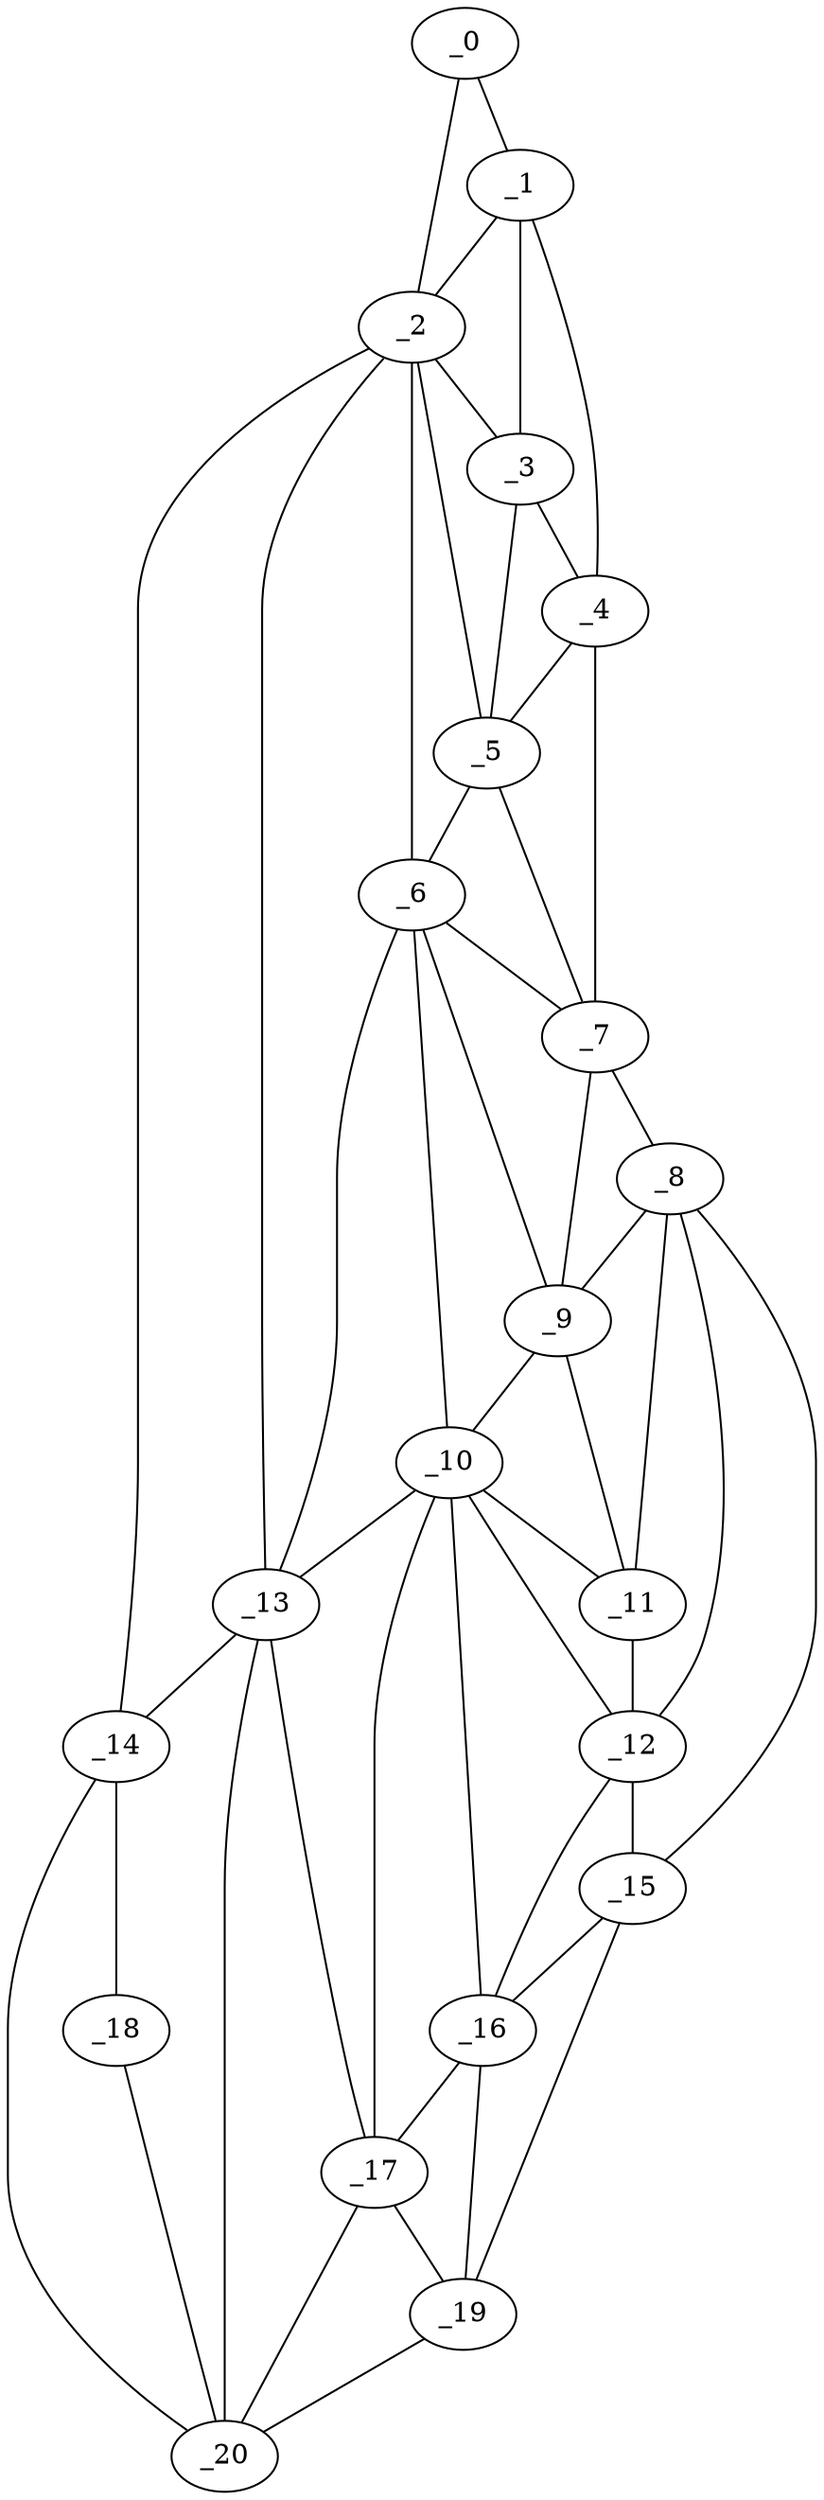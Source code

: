 graph "obj3__50.gxl" {
	_0	 [x=6,
		y=51];
	_1	 [x=13,
		y=43];
	_0 -- _1	 [valence=1];
	_2	 [x=17,
		y=59];
	_0 -- _2	 [valence=1];
	_1 -- _2	 [valence=2];
	_3	 [x=24,
		y=44];
	_1 -- _3	 [valence=1];
	_4	 [x=34,
		y=32];
	_1 -- _4	 [valence=1];
	_2 -- _3	 [valence=1];
	_5	 [x=48,
		y=46];
	_2 -- _5	 [valence=2];
	_6	 [x=59,
		y=49];
	_2 -- _6	 [valence=2];
	_13	 [x=91,
		y=81];
	_2 -- _13	 [valence=2];
	_14	 [x=104,
		y=93];
	_2 -- _14	 [valence=1];
	_3 -- _4	 [valence=2];
	_3 -- _5	 [valence=2];
	_4 -- _5	 [valence=2];
	_7	 [x=60,
		y=25];
	_4 -- _7	 [valence=1];
	_5 -- _6	 [valence=1];
	_5 -- _7	 [valence=2];
	_6 -- _7	 [valence=2];
	_9	 [x=74,
		y=37];
	_6 -- _9	 [valence=2];
	_10	 [x=77,
		y=41];
	_6 -- _10	 [valence=2];
	_6 -- _13	 [valence=1];
	_8	 [x=66,
		y=25];
	_7 -- _8	 [valence=1];
	_7 -- _9	 [valence=2];
	_8 -- _9	 [valence=2];
	_11	 [x=80,
		y=36];
	_8 -- _11	 [valence=2];
	_12	 [x=90,
		y=31];
	_8 -- _12	 [valence=1];
	_15	 [x=106,
		y=31];
	_8 -- _15	 [valence=1];
	_9 -- _10	 [valence=2];
	_9 -- _11	 [valence=1];
	_10 -- _11	 [valence=2];
	_10 -- _12	 [valence=1];
	_10 -- _13	 [valence=2];
	_16	 [x=108,
		y=37];
	_10 -- _16	 [valence=2];
	_17	 [x=116,
		y=58];
	_10 -- _17	 [valence=2];
	_11 -- _12	 [valence=1];
	_12 -- _15	 [valence=2];
	_12 -- _16	 [valence=2];
	_13 -- _14	 [valence=2];
	_13 -- _17	 [valence=1];
	_20	 [x=126,
		y=73];
	_13 -- _20	 [valence=2];
	_18	 [x=117,
		y=95];
	_14 -- _18	 [valence=1];
	_14 -- _20	 [valence=2];
	_15 -- _16	 [valence=2];
	_19	 [x=126,
		y=66];
	_15 -- _19	 [valence=1];
	_16 -- _17	 [valence=1];
	_16 -- _19	 [valence=2];
	_17 -- _19	 [valence=1];
	_17 -- _20	 [valence=2];
	_18 -- _20	 [valence=1];
	_19 -- _20	 [valence=1];
}
